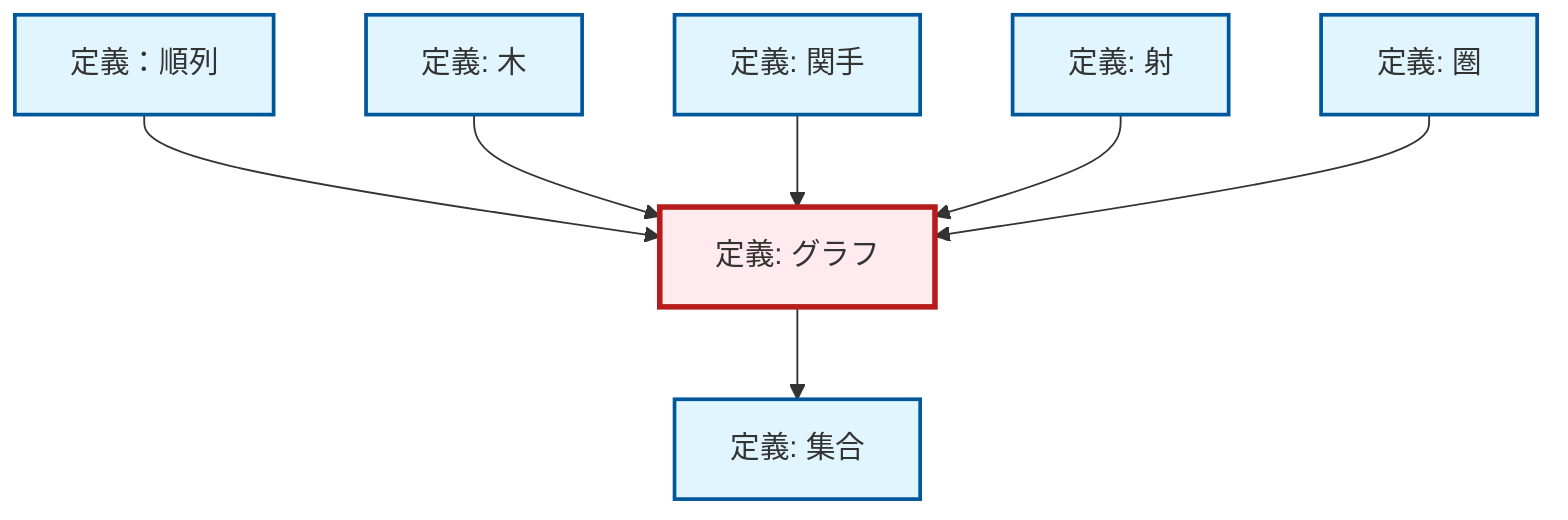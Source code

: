graph TD
    classDef definition fill:#e1f5fe,stroke:#01579b,stroke-width:2px
    classDef theorem fill:#f3e5f5,stroke:#4a148c,stroke-width:2px
    classDef axiom fill:#fff3e0,stroke:#e65100,stroke-width:2px
    classDef example fill:#e8f5e9,stroke:#1b5e20,stroke-width:2px
    classDef current fill:#ffebee,stroke:#b71c1c,stroke-width:3px
    def-permutation["定義：順列"]:::definition
    def-graph["定義: グラフ"]:::definition
    def-set["定義: 集合"]:::definition
    def-morphism["定義: 射"]:::definition
    def-category["定義: 圏"]:::definition
    def-tree["定義: 木"]:::definition
    def-functor["定義: 関手"]:::definition
    def-graph --> def-set
    def-permutation --> def-graph
    def-tree --> def-graph
    def-functor --> def-graph
    def-morphism --> def-graph
    def-category --> def-graph
    class def-graph current